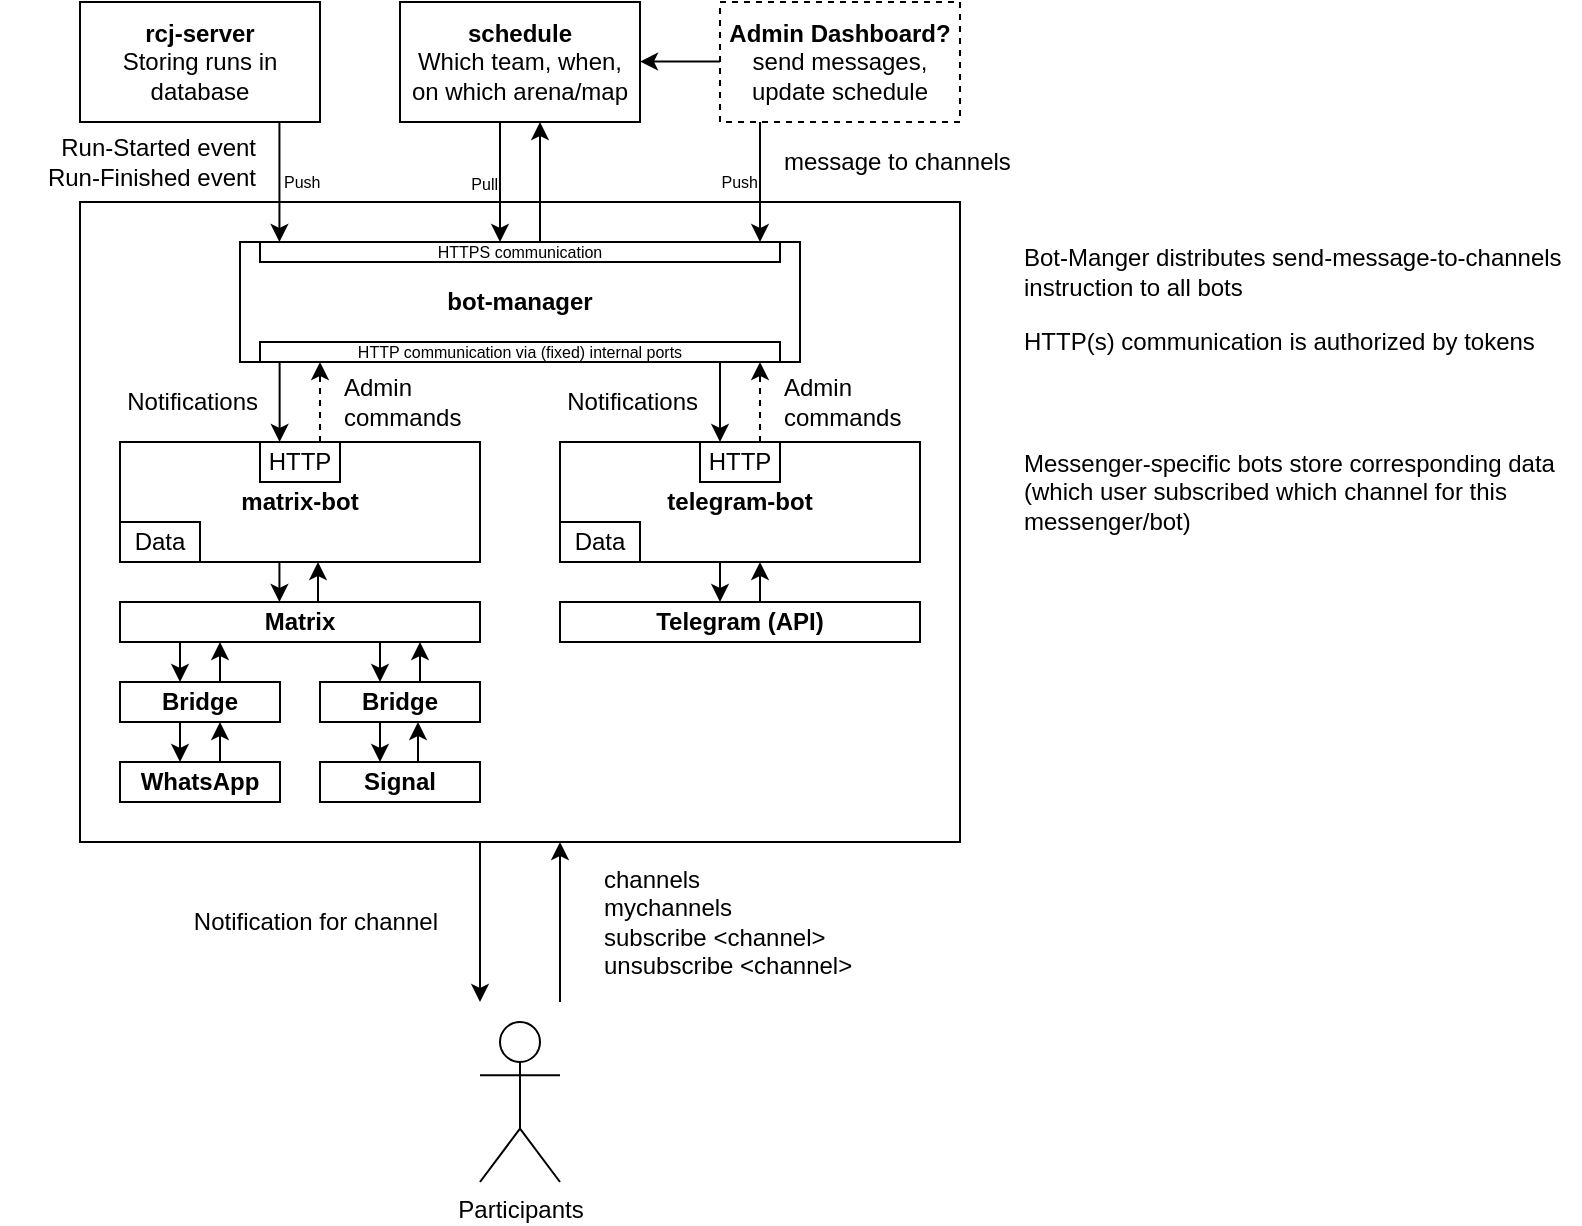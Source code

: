 <mxfile version="13.7.7" type="device"><diagram id="VN5KpYFqFtBRQFTu0aOp" name="Page-1"><mxGraphModel dx="865" dy="456" grid="1" gridSize="10" guides="1" tooltips="1" connect="1" arrows="1" fold="1" page="1" pageScale="1" pageWidth="850" pageHeight="1100" math="0" shadow="0"><root><mxCell id="0"/><mxCell id="1" parent="0"/><mxCell id="Mm0FE4l2zzhRZWlj46gT-73" value="" style="rounded=0;whiteSpace=wrap;html=1;align=right;fillColor=none;" vertex="1" parent="1"><mxGeometry x="90" y="400" width="440" height="320" as="geometry"/></mxCell><mxCell id="Mm0FE4l2zzhRZWlj46gT-5" value="&lt;div&gt;&lt;b&gt;rcj-server&lt;/b&gt;&lt;/div&gt;&lt;div&gt;Storing runs in database&lt;br&gt;&lt;/div&gt;" style="rounded=0;whiteSpace=wrap;html=1;" vertex="1" parent="1"><mxGeometry x="90" y="300" width="120" height="60" as="geometry"/></mxCell><mxCell id="Mm0FE4l2zzhRZWlj46gT-21" value="&lt;div&gt;&lt;b&gt;Admin Dashboard?&lt;/b&gt;&lt;/div&gt;&lt;div&gt;send messages, update schedule&lt;br&gt;&lt;b&gt;&lt;/b&gt;&lt;/div&gt;" style="rounded=0;whiteSpace=wrap;html=1;dashed=1;" vertex="1" parent="1"><mxGeometry x="410" y="300" width="120" height="60" as="geometry"/></mxCell><mxCell id="Mm0FE4l2zzhRZWlj46gT-22" value="" style="endArrow=classic;html=1;" edge="1" parent="1"><mxGeometry width="50" height="50" relative="1" as="geometry"><mxPoint x="189.72" y="360" as="sourcePoint"/><mxPoint x="189.72" y="420" as="targetPoint"/></mxGeometry></mxCell><mxCell id="Mm0FE4l2zzhRZWlj46gT-26" value="&lt;div&gt;&lt;b&gt;schedule&lt;/b&gt;&lt;/div&gt;&lt;div&gt;Which team, when, on which arena/map&lt;br&gt;&lt;/div&gt;" style="rounded=0;whiteSpace=wrap;html=1;" vertex="1" parent="1"><mxGeometry x="250" y="300" width="120" height="60" as="geometry"/></mxCell><mxCell id="Mm0FE4l2zzhRZWlj46gT-28" value="" style="endArrow=classic;html=1;" edge="1" parent="1"><mxGeometry width="50" height="50" relative="1" as="geometry"><mxPoint x="189.72" y="580" as="sourcePoint"/><mxPoint x="189.72" y="600" as="targetPoint"/></mxGeometry></mxCell><mxCell id="Mm0FE4l2zzhRZWlj46gT-31" value="&lt;b&gt;telegram-bot&lt;/b&gt;" style="rounded=0;whiteSpace=wrap;html=1;" vertex="1" parent="1"><mxGeometry x="330" y="520" width="180" height="60" as="geometry"/></mxCell><mxCell id="Mm0FE4l2zzhRZWlj46gT-32" value="&lt;b&gt;matrix-bot&lt;/b&gt;" style="rounded=0;whiteSpace=wrap;html=1;" vertex="1" parent="1"><mxGeometry x="110" y="520" width="180" height="60" as="geometry"/></mxCell><mxCell id="Mm0FE4l2zzhRZWlj46gT-33" value="&lt;b&gt;bot-manager&lt;/b&gt;" style="rounded=0;whiteSpace=wrap;html=1;" vertex="1" parent="1"><mxGeometry x="170" y="420" width="280" height="60" as="geometry"/></mxCell><mxCell id="Mm0FE4l2zzhRZWlj46gT-34" value="&lt;b&gt;Telegram (API)&lt;br&gt;&lt;/b&gt;" style="rounded=0;whiteSpace=wrap;html=1;" vertex="1" parent="1"><mxGeometry x="330" y="600" width="180" height="20" as="geometry"/></mxCell><mxCell id="Mm0FE4l2zzhRZWlj46gT-35" value="&lt;b&gt;Bridge&lt;/b&gt;" style="rounded=0;whiteSpace=wrap;html=1;" vertex="1" parent="1"><mxGeometry x="110" y="640" width="80" height="20" as="geometry"/></mxCell><mxCell id="Mm0FE4l2zzhRZWlj46gT-36" value="&lt;b&gt;Bridge&lt;/b&gt;" style="rounded=0;whiteSpace=wrap;html=1;" vertex="1" parent="1"><mxGeometry x="210" y="640" width="80" height="20" as="geometry"/></mxCell><mxCell id="Mm0FE4l2zzhRZWlj46gT-37" value="&lt;b&gt;Matrix&lt;/b&gt;" style="rounded=0;whiteSpace=wrap;html=1;" vertex="1" parent="1"><mxGeometry x="110" y="600" width="180" height="20" as="geometry"/></mxCell><mxCell id="Mm0FE4l2zzhRZWlj46gT-38" value="&lt;b&gt;WhatsApp&lt;/b&gt;" style="rounded=0;whiteSpace=wrap;html=1;" vertex="1" parent="1"><mxGeometry x="110" y="680" width="80" height="20" as="geometry"/></mxCell><mxCell id="Mm0FE4l2zzhRZWlj46gT-39" value="&lt;div&gt;&lt;b&gt;Signal&lt;/b&gt;&lt;/div&gt;" style="rounded=0;whiteSpace=wrap;html=1;" vertex="1" parent="1"><mxGeometry x="210" y="680" width="80" height="20" as="geometry"/></mxCell><mxCell id="Mm0FE4l2zzhRZWlj46gT-45" value="" style="endArrow=classic;html=1;" edge="1" parent="1"><mxGeometry width="50" height="50" relative="1" as="geometry"><mxPoint x="209" y="600" as="sourcePoint"/><mxPoint x="209" y="580" as="targetPoint"/></mxGeometry></mxCell><mxCell id="Mm0FE4l2zzhRZWlj46gT-48" value="" style="endArrow=classic;html=1;" edge="1" parent="1"><mxGeometry width="50" height="50" relative="1" as="geometry"><mxPoint x="140" y="620" as="sourcePoint"/><mxPoint x="140" y="640" as="targetPoint"/></mxGeometry></mxCell><mxCell id="Mm0FE4l2zzhRZWlj46gT-49" value="" style="endArrow=classic;html=1;" edge="1" parent="1"><mxGeometry width="50" height="50" relative="1" as="geometry"><mxPoint x="160" y="640" as="sourcePoint"/><mxPoint x="160" y="620" as="targetPoint"/></mxGeometry></mxCell><mxCell id="Mm0FE4l2zzhRZWlj46gT-50" value="" style="endArrow=classic;html=1;" edge="1" parent="1"><mxGeometry width="50" height="50" relative="1" as="geometry"><mxPoint x="240" y="620" as="sourcePoint"/><mxPoint x="240" y="640" as="targetPoint"/></mxGeometry></mxCell><mxCell id="Mm0FE4l2zzhRZWlj46gT-51" value="" style="endArrow=classic;html=1;" edge="1" parent="1"><mxGeometry width="50" height="50" relative="1" as="geometry"><mxPoint x="260" y="640" as="sourcePoint"/><mxPoint x="260" y="620" as="targetPoint"/></mxGeometry></mxCell><mxCell id="Mm0FE4l2zzhRZWlj46gT-52" value="" style="endArrow=classic;html=1;" edge="1" parent="1"><mxGeometry width="50" height="50" relative="1" as="geometry"><mxPoint x="140" y="660" as="sourcePoint"/><mxPoint x="140" y="680" as="targetPoint"/></mxGeometry></mxCell><mxCell id="Mm0FE4l2zzhRZWlj46gT-53" value="" style="endArrow=classic;html=1;" edge="1" parent="1"><mxGeometry width="50" height="50" relative="1" as="geometry"><mxPoint x="160" y="680" as="sourcePoint"/><mxPoint x="160" y="660" as="targetPoint"/></mxGeometry></mxCell><mxCell id="Mm0FE4l2zzhRZWlj46gT-54" value="" style="endArrow=classic;html=1;" edge="1" parent="1"><mxGeometry width="50" height="50" relative="1" as="geometry"><mxPoint x="240" y="660" as="sourcePoint"/><mxPoint x="240" y="680" as="targetPoint"/></mxGeometry></mxCell><mxCell id="Mm0FE4l2zzhRZWlj46gT-55" value="" style="endArrow=classic;html=1;" edge="1" parent="1"><mxGeometry width="50" height="50" relative="1" as="geometry"><mxPoint x="259" y="680" as="sourcePoint"/><mxPoint x="259" y="660" as="targetPoint"/></mxGeometry></mxCell><mxCell id="Mm0FE4l2zzhRZWlj46gT-56" value="&lt;div align=&quot;left&quot;&gt;channels&lt;/div&gt;&lt;div align=&quot;left&quot;&gt;mychannels&lt;/div&gt;&lt;div align=&quot;left&quot;&gt;subscribe &amp;lt;channel&amp;gt;&lt;br&gt;&lt;/div&gt;&lt;div align=&quot;left&quot;&gt;unsubscribe &amp;lt;channel&amp;gt;&lt;br&gt;&lt;/div&gt;" style="text;html=1;align=left;verticalAlign=middle;resizable=0;points=[];autosize=1;" vertex="1" parent="1"><mxGeometry x="350" y="730" width="140" height="60" as="geometry"/></mxCell><mxCell id="Mm0FE4l2zzhRZWlj46gT-57" value="Notification for channel" style="text;html=1;align=right;verticalAlign=middle;resizable=0;points=[];autosize=1;" vertex="1" parent="1"><mxGeometry x="140" y="750" width="130" height="20" as="geometry"/></mxCell><mxCell id="Mm0FE4l2zzhRZWlj46gT-58" value="" style="endArrow=classic;html=1;dashed=1;" edge="1" parent="1"><mxGeometry width="50" height="50" relative="1" as="geometry"><mxPoint x="210" y="520" as="sourcePoint"/><mxPoint x="210" y="480" as="targetPoint"/></mxGeometry></mxCell><mxCell id="Mm0FE4l2zzhRZWlj46gT-59" value="" style="endArrow=classic;html=1;" edge="1" parent="1"><mxGeometry width="50" height="50" relative="1" as="geometry"><mxPoint x="189.81" y="480" as="sourcePoint"/><mxPoint x="189.81" y="520" as="targetPoint"/></mxGeometry></mxCell><mxCell id="Mm0FE4l2zzhRZWlj46gT-61" value="" style="endArrow=classic;html=1;dashed=1;" edge="1" parent="1"><mxGeometry width="50" height="50" relative="1" as="geometry"><mxPoint x="430" y="520" as="sourcePoint"/><mxPoint x="430" y="480" as="targetPoint"/></mxGeometry></mxCell><mxCell id="Mm0FE4l2zzhRZWlj46gT-63" value="" style="endArrow=classic;html=1;" edge="1" parent="1"><mxGeometry width="50" height="50" relative="1" as="geometry"><mxPoint x="410" y="580" as="sourcePoint"/><mxPoint x="410" y="600" as="targetPoint"/></mxGeometry></mxCell><mxCell id="Mm0FE4l2zzhRZWlj46gT-64" value="" style="endArrow=classic;html=1;" edge="1" parent="1"><mxGeometry width="50" height="50" relative="1" as="geometry"><mxPoint x="430" y="600" as="sourcePoint"/><mxPoint x="430" y="580" as="targetPoint"/></mxGeometry></mxCell><mxCell id="Mm0FE4l2zzhRZWlj46gT-66" value="" style="endArrow=classic;html=1;" edge="1" parent="1"><mxGeometry width="50" height="50" relative="1" as="geometry"><mxPoint x="300" y="360" as="sourcePoint"/><mxPoint x="300" y="420" as="targetPoint"/></mxGeometry></mxCell><mxCell id="Mm0FE4l2zzhRZWlj46gT-67" value="" style="endArrow=classic;html=1;" edge="1" parent="1"><mxGeometry width="50" height="50" relative="1" as="geometry"><mxPoint x="430" y="360" as="sourcePoint"/><mxPoint x="430" y="420" as="targetPoint"/></mxGeometry></mxCell><mxCell id="Mm0FE4l2zzhRZWlj46gT-68" value="" style="endArrow=classic;html=1;" edge="1" parent="1"><mxGeometry width="50" height="50" relative="1" as="geometry"><mxPoint x="410" y="329.8" as="sourcePoint"/><mxPoint x="370" y="329.8" as="targetPoint"/></mxGeometry></mxCell><mxCell id="Mm0FE4l2zzhRZWlj46gT-69" value="&lt;div align=&quot;right&quot;&gt;Run-Started event&lt;br&gt;&lt;/div&gt;&lt;div align=&quot;right&quot;&gt;Run-Finished event&lt;br&gt;&lt;/div&gt;" style="text;html=1;strokeColor=none;fillColor=none;align=right;verticalAlign=middle;whiteSpace=wrap;rounded=0;dashed=1;" vertex="1" parent="1"><mxGeometry x="50" y="370" width="130" height="20" as="geometry"/></mxCell><mxCell id="Mm0FE4l2zzhRZWlj46gT-70" value="&lt;div align=&quot;left&quot;&gt;message to channels&lt;/div&gt;" style="text;html=1;align=left;verticalAlign=middle;resizable=0;points=[];autosize=1;" vertex="1" parent="1"><mxGeometry x="440" y="370" width="130" height="20" as="geometry"/></mxCell><mxCell id="Mm0FE4l2zzhRZWlj46gT-71" value="" style="endArrow=classic;html=1;" edge="1" parent="1"><mxGeometry width="50" height="50" relative="1" as="geometry"><mxPoint x="290" y="720" as="sourcePoint"/><mxPoint x="290" y="800" as="targetPoint"/></mxGeometry></mxCell><mxCell id="Mm0FE4l2zzhRZWlj46gT-72" value="" style="endArrow=classic;html=1;" edge="1" parent="1"><mxGeometry width="50" height="50" relative="1" as="geometry"><mxPoint x="330" y="800" as="sourcePoint"/><mxPoint x="330" y="720" as="targetPoint"/></mxGeometry></mxCell><mxCell id="Mm0FE4l2zzhRZWlj46gT-74" value="Participants" style="shape=umlActor;verticalLabelPosition=bottom;verticalAlign=top;html=1;outlineConnect=0;fillColor=none;align=center;" vertex="1" parent="1"><mxGeometry x="290" y="810" width="40" height="80" as="geometry"/></mxCell><mxCell id="Mm0FE4l2zzhRZWlj46gT-75" value="Notifications" style="text;html=1;align=right;verticalAlign=middle;resizable=0;points=[];autosize=1;" vertex="1" parent="1"><mxGeometry x="100" y="490" width="80" height="20" as="geometry"/></mxCell><mxCell id="Mm0FE4l2zzhRZWlj46gT-76" value="Notifications" style="text;html=1;align=right;verticalAlign=middle;resizable=0;points=[];autosize=1;" vertex="1" parent="1"><mxGeometry x="320" y="490" width="80" height="20" as="geometry"/></mxCell><mxCell id="Mm0FE4l2zzhRZWlj46gT-77" value="&lt;div&gt;Admin&lt;/div&gt;&lt;div&gt;commands&lt;/div&gt;" style="text;html=1;align=left;verticalAlign=middle;resizable=0;points=[];autosize=1;" vertex="1" parent="1"><mxGeometry x="220" y="485" width="70" height="30" as="geometry"/></mxCell><mxCell id="Mm0FE4l2zzhRZWlj46gT-79" value="&lt;div&gt;Admin&lt;/div&gt;&lt;div&gt;commands&lt;/div&gt;" style="text;html=1;align=left;verticalAlign=middle;resizable=0;points=[];autosize=1;" vertex="1" parent="1"><mxGeometry x="440" y="485" width="70" height="30" as="geometry"/></mxCell><mxCell id="Mm0FE4l2zzhRZWlj46gT-80" value="&lt;div align=&quot;center&quot;&gt;HTTP&lt;/div&gt;" style="rounded=0;whiteSpace=wrap;html=1;align=center;" vertex="1" parent="1"><mxGeometry x="400" y="520" width="40" height="20" as="geometry"/></mxCell><mxCell id="Mm0FE4l2zzhRZWlj46gT-81" value="&lt;div align=&quot;center&quot;&gt;HTTP&lt;/div&gt;" style="rounded=0;whiteSpace=wrap;html=1;align=center;" vertex="1" parent="1"><mxGeometry x="180" y="520" width="40" height="20" as="geometry"/></mxCell><mxCell id="Mm0FE4l2zzhRZWlj46gT-84" value="" style="endArrow=classic;html=1;" edge="1" parent="1"><mxGeometry width="50" height="50" relative="1" as="geometry"><mxPoint x="320" y="420" as="sourcePoint"/><mxPoint x="320" y="360" as="targetPoint"/></mxGeometry></mxCell><mxCell id="Mm0FE4l2zzhRZWlj46gT-90" value="" style="endArrow=classic;html=1;" edge="1" parent="1"><mxGeometry width="50" height="50" relative="1" as="geometry"><mxPoint x="410.0" y="480.0" as="sourcePoint"/><mxPoint x="410.0" y="520.0" as="targetPoint"/></mxGeometry></mxCell><mxCell id="Mm0FE4l2zzhRZWlj46gT-93" value="&lt;div style=&quot;font-size: 8px&quot; align=&quot;center&quot;&gt;&lt;font style=&quot;font-size: 8px&quot;&gt;HTTPS communication&lt;br&gt;&lt;/font&gt;&lt;/div&gt;" style="whiteSpace=wrap;html=1;fillColor=#ffffff;align=center;" vertex="1" parent="1"><mxGeometry x="180" y="420" width="260" height="10" as="geometry"/></mxCell><mxCell id="Mm0FE4l2zzhRZWlj46gT-94" value="&lt;div style=&quot;font-size: 8px&quot; align=&quot;center&quot;&gt;&lt;font style=&quot;font-size: 8px&quot;&gt;HTTP communication via (fixed) internal ports&lt;br&gt;&lt;/font&gt;&lt;/div&gt;" style="whiteSpace=wrap;html=1;fillColor=#ffffff;align=center;" vertex="1" parent="1"><mxGeometry x="180" y="470" width="260" height="10" as="geometry"/></mxCell><mxCell id="Mm0FE4l2zzhRZWlj46gT-95" value="&lt;div style=&quot;font-size: 8px&quot; align=&quot;left&quot;&gt;&lt;font style=&quot;font-size: 8px&quot;&gt;Push&lt;/font&gt;&lt;/div&gt;" style="text;html=1;align=left;verticalAlign=middle;resizable=0;points=[];autosize=1;" vertex="1" parent="1"><mxGeometry x="190" y="380" width="30" height="20" as="geometry"/></mxCell><mxCell id="Mm0FE4l2zzhRZWlj46gT-96" value="&lt;div style=&quot;font-size: 8px&quot;&gt;&lt;font style=&quot;font-size: 8px&quot;&gt;Push&lt;/font&gt;&lt;/div&gt;" style="text;html=1;align=right;verticalAlign=middle;resizable=0;points=[];autosize=1;" vertex="1" parent="1"><mxGeometry x="400" y="380" width="30" height="20" as="geometry"/></mxCell><mxCell id="Mm0FE4l2zzhRZWlj46gT-97" value="&lt;font style=&quot;font-size: 8px&quot;&gt;Pull&lt;/font&gt;" style="text;html=1;align=right;verticalAlign=middle;resizable=0;points=[];autosize=1;" vertex="1" parent="1"><mxGeometry x="270" y="380" width="30" height="20" as="geometry"/></mxCell><mxCell id="Mm0FE4l2zzhRZWlj46gT-98" value="Data" style="rounded=0;whiteSpace=wrap;html=1;align=center;" vertex="1" parent="1"><mxGeometry x="110" y="560" width="40" height="20" as="geometry"/></mxCell><mxCell id="Mm0FE4l2zzhRZWlj46gT-99" value="Data" style="rounded=0;whiteSpace=wrap;html=1;align=center;" vertex="1" parent="1"><mxGeometry x="330" y="560" width="40" height="20" as="geometry"/></mxCell><mxCell id="Mm0FE4l2zzhRZWlj46gT-100" value="&lt;div align=&quot;left&quot;&gt;Messenger-specific bots store corresponding data&lt;br&gt;(which user subscribed which channel for this&lt;/div&gt;&lt;div align=&quot;left&quot;&gt;messenger/bot)&lt;/div&gt;" style="text;html=1;align=left;verticalAlign=middle;resizable=0;points=[];autosize=1;" vertex="1" parent="1"><mxGeometry x="560" y="520" width="280" height="50" as="geometry"/></mxCell><mxCell id="Mm0FE4l2zzhRZWlj46gT-101" value="&lt;div align=&quot;left&quot;&gt;Bot-Manger distributes send-message-to-channels&lt;br&gt;instruction to all bots&lt;br&gt;&lt;/div&gt;" style="text;html=1;align=left;verticalAlign=middle;resizable=0;points=[];autosize=1;" vertex="1" parent="1"><mxGeometry x="560" y="420" width="280" height="30" as="geometry"/></mxCell><mxCell id="Mm0FE4l2zzhRZWlj46gT-102" value="&lt;div align=&quot;left&quot;&gt;HTTP(s) communication is authorized by tokens&lt;/div&gt;" style="text;html=1;align=left;verticalAlign=middle;resizable=0;points=[];autosize=1;" vertex="1" parent="1"><mxGeometry x="560" y="460" width="270" height="20" as="geometry"/></mxCell></root></mxGraphModel></diagram></mxfile>